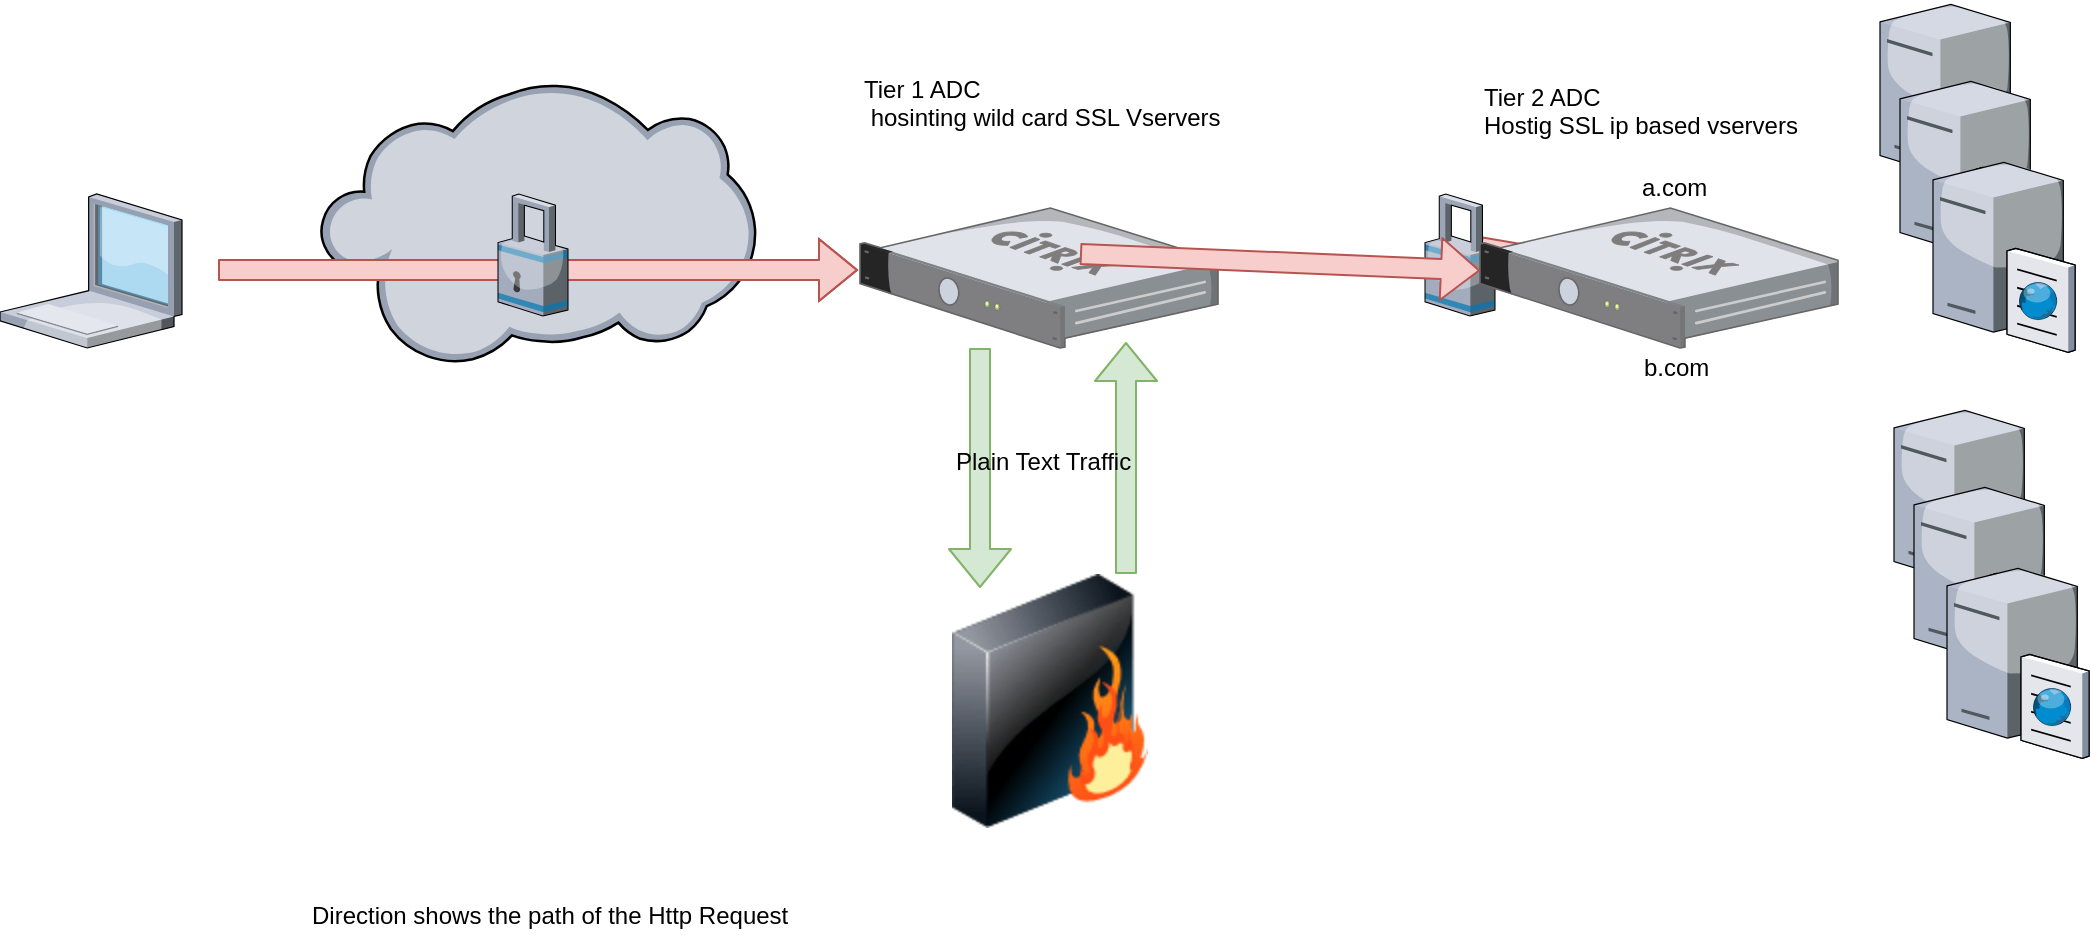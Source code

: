 <mxfile version="12.0.0" type="github" pages="1"><diagram id="GZO49Fite9xT6MHJJvje" name="Page-1"><mxGraphModel dx="946" dy="561" grid="1" gridSize="10" guides="1" tooltips="1" connect="1" arrows="1" fold="1" page="1" pageScale="1" pageWidth="1169" pageHeight="827" math="0" shadow="0"><root><mxCell id="0"/><mxCell id="1" parent="0"/><mxCell id="JjbN88iBNjUqHHnpm9Hd-1" value="" style="verticalLabelPosition=bottom;aspect=fixed;html=1;verticalAlign=top;strokeColor=none;align=center;outlineConnect=0;shape=mxgraph.citrix.laptop_1;" vertex="1" parent="1"><mxGeometry x="20" y="110" width="91" height="77" as="geometry"/></mxCell><mxCell id="JjbN88iBNjUqHHnpm9Hd-2" value="" style="verticalLabelPosition=bottom;aspect=fixed;html=1;verticalAlign=top;strokeColor=none;align=center;outlineConnect=0;shape=mxgraph.citrix.branch_repeater;" vertex="1" parent="1"><mxGeometry x="450" y="117" width="179" height="70" as="geometry"/></mxCell><mxCell id="JjbN88iBNjUqHHnpm9Hd-4" value="" style="verticalLabelPosition=bottom;aspect=fixed;html=1;verticalAlign=top;strokeColor=none;align=center;outlineConnect=0;shape=mxgraph.citrix.cloud;" vertex="1" parent="1"><mxGeometry x="180" y="54" width="218" height="142" as="geometry"/></mxCell><mxCell id="JjbN88iBNjUqHHnpm9Hd-5" value="" style="image;html=1;labelBackgroundColor=#ffffff;image=img/lib/clip_art/networking/Firewall_128x128.png" vertex="1" parent="1"><mxGeometry x="400" y="300" width="290" height="127" as="geometry"/></mxCell><mxCell id="JjbN88iBNjUqHHnpm9Hd-6" value="" style="shape=flexArrow;endArrow=classic;html=1;fillColor=#f8cecc;strokeColor=#b85450;" edge="1" parent="1"><mxGeometry width="50" height="50" relative="1" as="geometry"><mxPoint x="129" y="148" as="sourcePoint"/><mxPoint x="449" y="148" as="targetPoint"/><Array as="points"><mxPoint x="349" y="148"/></Array></mxGeometry></mxCell><mxCell id="JjbN88iBNjUqHHnpm9Hd-7" value="" style="verticalLabelPosition=bottom;aspect=fixed;html=1;verticalAlign=top;strokeColor=none;align=center;outlineConnect=0;shape=mxgraph.citrix.ftp_server;" vertex="1" parent="1"><mxGeometry x="960" y="13" width="71" height="97" as="geometry"/></mxCell><mxCell id="JjbN88iBNjUqHHnpm9Hd-9" value="" style="shape=flexArrow;endArrow=classic;html=1;fillColor=#f8cecc;strokeColor=#b85450;" edge="1" parent="1" source="JjbN88iBNjUqHHnpm9Hd-17"><mxGeometry width="50" height="50" relative="1" as="geometry"><mxPoint x="560" y="140" as="sourcePoint"/><mxPoint x="880" y="140" as="targetPoint"/><Array as="points"><mxPoint x="780" y="140"/></Array></mxGeometry></mxCell><mxCell id="JjbN88iBNjUqHHnpm9Hd-10" value="" style="verticalLabelPosition=bottom;aspect=fixed;html=1;verticalAlign=top;strokeColor=none;align=center;outlineConnect=0;shape=mxgraph.citrix.security;" vertex="1" parent="1"><mxGeometry x="732.5" y="110" width="35" height="61" as="geometry"/></mxCell><mxCell id="JjbN88iBNjUqHHnpm9Hd-11" value="" style="shape=flexArrow;endArrow=classic;html=1;fillColor=#d5e8d4;strokeColor=#82b366;" edge="1" parent="1"><mxGeometry width="50" height="50" relative="1" as="geometry"><mxPoint x="510" y="187" as="sourcePoint"/><mxPoint x="510" y="307" as="targetPoint"/></mxGeometry></mxCell><mxCell id="JjbN88iBNjUqHHnpm9Hd-12" value="" style="shape=flexArrow;endArrow=classic;html=1;fillColor=#d5e8d4;strokeColor=#82b366;" edge="1" parent="1"><mxGeometry width="50" height="50" relative="1" as="geometry"><mxPoint x="583" y="300" as="sourcePoint"/><mxPoint x="583" y="184" as="targetPoint"/></mxGeometry></mxCell><mxCell id="JjbN88iBNjUqHHnpm9Hd-13" value="Plain Text Traffic&amp;nbsp;" style="text;html=1;resizable=0;points=[];autosize=1;align=left;verticalAlign=top;spacingTop=-4;" vertex="1" parent="1"><mxGeometry x="496" y="233.5" width="110" height="20" as="geometry"/></mxCell><mxCell id="JjbN88iBNjUqHHnpm9Hd-14" value="a.com" style="text;html=1;resizable=0;points=[];autosize=1;align=left;verticalAlign=top;spacingTop=-4;" vertex="1" parent="1"><mxGeometry x="839" y="97" width="50" height="20" as="geometry"/></mxCell><mxCell id="JjbN88iBNjUqHHnpm9Hd-15" value="b.com" style="text;html=1;resizable=0;points=[];autosize=1;align=left;verticalAlign=top;spacingTop=-4;" vertex="1" parent="1"><mxGeometry x="840" y="187" width="50" height="20" as="geometry"/></mxCell><mxCell id="JjbN88iBNjUqHHnpm9Hd-3" value="" style="verticalLabelPosition=bottom;aspect=fixed;html=1;verticalAlign=top;strokeColor=none;align=center;outlineConnect=0;shape=mxgraph.citrix.security;" vertex="1" parent="1"><mxGeometry x="269" y="110" width="35" height="61" as="geometry"/></mxCell><mxCell id="JjbN88iBNjUqHHnpm9Hd-16" value="Direction shows the path of the Http Request&amp;nbsp;" style="text;html=1;resizable=0;points=[];autosize=1;align=left;verticalAlign=top;spacingTop=-4;" vertex="1" parent="1"><mxGeometry x="174" y="461" width="260" height="20" as="geometry"/></mxCell><mxCell id="JjbN88iBNjUqHHnpm9Hd-17" value="" style="verticalLabelPosition=bottom;aspect=fixed;html=1;verticalAlign=top;strokeColor=none;align=center;outlineConnect=0;shape=mxgraph.citrix.branch_repeater;" vertex="1" parent="1"><mxGeometry x="760" y="117" width="179" height="70" as="geometry"/></mxCell><mxCell id="JjbN88iBNjUqHHnpm9Hd-18" value="" style="shape=flexArrow;endArrow=classic;html=1;fillColor=#f8cecc;strokeColor=#b85450;" edge="1" parent="1" target="JjbN88iBNjUqHHnpm9Hd-17"><mxGeometry width="50" height="50" relative="1" as="geometry"><mxPoint x="560" y="140" as="sourcePoint"/><mxPoint x="880" y="140" as="targetPoint"/><Array as="points"/></mxGeometry></mxCell><mxCell id="JjbN88iBNjUqHHnpm9Hd-19" value="" style="verticalLabelPosition=bottom;aspect=fixed;html=1;verticalAlign=top;strokeColor=none;align=center;outlineConnect=0;shape=mxgraph.citrix.ftp_server;" vertex="1" parent="1"><mxGeometry x="970" y="51.5" width="71" height="97" as="geometry"/></mxCell><mxCell id="JjbN88iBNjUqHHnpm9Hd-20" value="" style="verticalLabelPosition=bottom;aspect=fixed;html=1;verticalAlign=top;strokeColor=none;align=center;outlineConnect=0;shape=mxgraph.citrix.ftp_server;" vertex="1" parent="1"><mxGeometry x="986.5" y="92" width="71" height="97" as="geometry"/></mxCell><mxCell id="JjbN88iBNjUqHHnpm9Hd-23" value="" style="verticalLabelPosition=bottom;aspect=fixed;html=1;verticalAlign=top;strokeColor=none;align=center;outlineConnect=0;shape=mxgraph.citrix.ftp_server;" vertex="1" parent="1"><mxGeometry x="967" y="216" width="71" height="97" as="geometry"/></mxCell><mxCell id="JjbN88iBNjUqHHnpm9Hd-24" value="" style="verticalLabelPosition=bottom;aspect=fixed;html=1;verticalAlign=top;strokeColor=none;align=center;outlineConnect=0;shape=mxgraph.citrix.ftp_server;" vertex="1" parent="1"><mxGeometry x="977" y="254.5" width="71" height="97" as="geometry"/></mxCell><mxCell id="JjbN88iBNjUqHHnpm9Hd-25" value="" style="verticalLabelPosition=bottom;aspect=fixed;html=1;verticalAlign=top;strokeColor=none;align=center;outlineConnect=0;shape=mxgraph.citrix.ftp_server;" vertex="1" parent="1"><mxGeometry x="993.5" y="295" width="71" height="97" as="geometry"/></mxCell><mxCell id="JjbN88iBNjUqHHnpm9Hd-27" value="Tier 1 ADC&amp;nbsp;&lt;br&gt;&amp;nbsp;hosinting wild card SSL Vservers" style="text;html=1;resizable=0;points=[];autosize=1;align=left;verticalAlign=top;spacingTop=-4;" vertex="1" parent="1"><mxGeometry x="450" y="48" width="190" height="30" as="geometry"/></mxCell><mxCell id="JjbN88iBNjUqHHnpm9Hd-28" value="Tier 2 ADC&amp;nbsp;&lt;br&gt;Hostig SSL ip based vservers" style="text;html=1;resizable=0;points=[];autosize=1;align=left;verticalAlign=top;spacingTop=-4;" vertex="1" parent="1"><mxGeometry x="760" y="51.5" width="170" height="30" as="geometry"/></mxCell></root></mxGraphModel></diagram></mxfile>